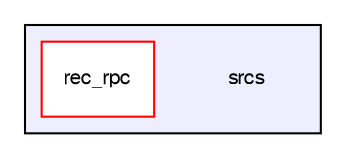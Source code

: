 digraph "srcs" {
  compound=true
  node [ fontsize="10", fontname="FreeSans"];
  edge [ labelfontsize="10", labelfontname="FreeSans"];
  subgraph clusterdir_b73b02d482d1c4a3db20c3d9ad52d395 {
    graph [ bgcolor="#eeeeff", pencolor="black", label="" URL="dir_b73b02d482d1c4a3db20c3d9ad52d395.html"];
    dir_b73b02d482d1c4a3db20c3d9ad52d395 [shape=plaintext label="srcs"];
    dir_7b6d63417bcd6f9a5c55c40329dc6bc0 [shape=box label="rec_rpc" color="red" fillcolor="white" style="filled" URL="dir_7b6d63417bcd6f9a5c55c40329dc6bc0.html"];
  }
}
